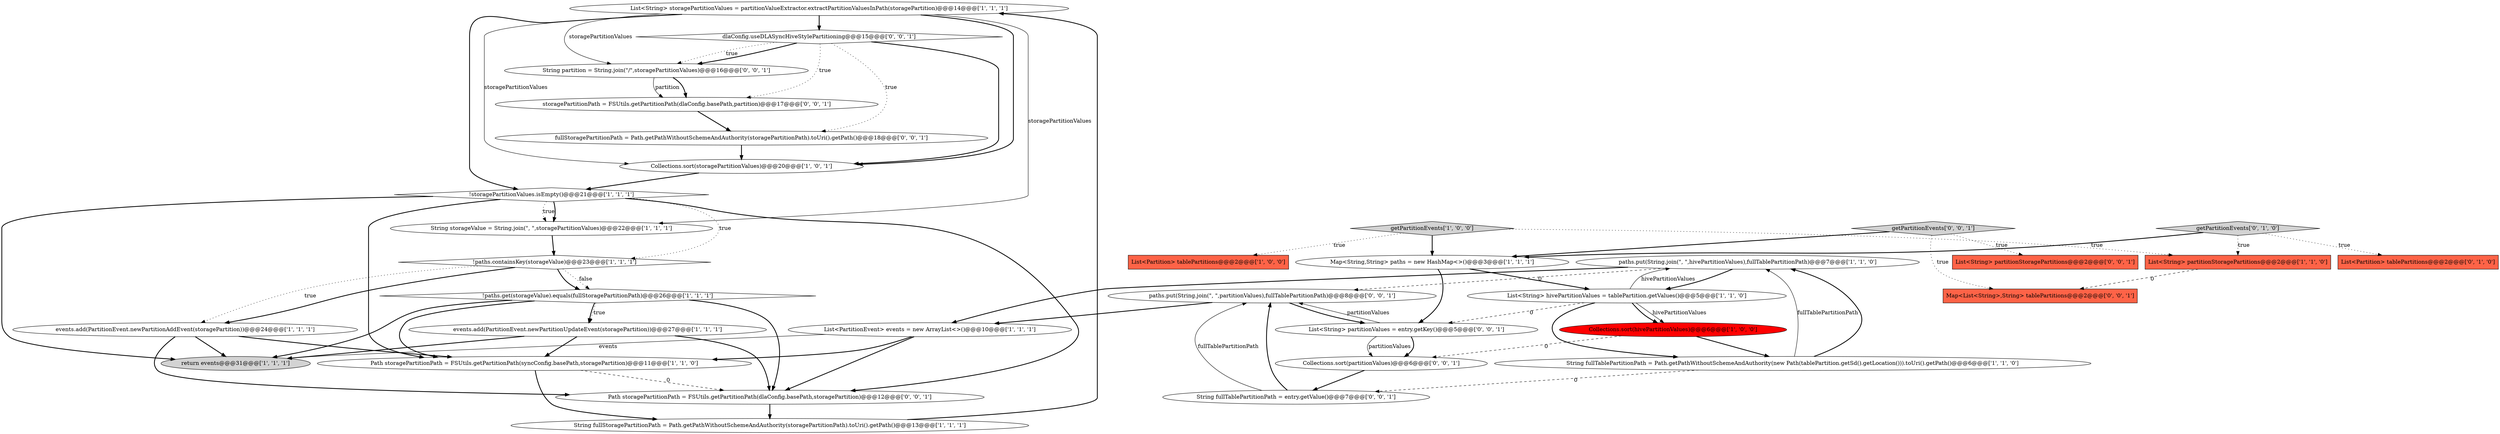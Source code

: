 digraph {
11 [style = filled, label = "List<String> storagePartitionValues = partitionValueExtractor.extractPartitionValuesInPath(storagePartition)@@@14@@@['1', '1', '1']", fillcolor = white, shape = ellipse image = "AAA0AAABBB1BBB"];
19 [style = filled, label = "events.add(PartitionEvent.newPartitionAddEvent(storagePartition))@@@24@@@['1', '1', '1']", fillcolor = white, shape = ellipse image = "AAA0AAABBB1BBB"];
14 [style = filled, label = "String fullTablePartitionPath = Path.getPathWithoutSchemeAndAuthority(new Path(tablePartition.getSd().getLocation())).toUri().getPath()@@@6@@@['1', '1', '0']", fillcolor = white, shape = ellipse image = "AAA0AAABBB1BBB"];
9 [style = filled, label = "List<PartitionEvent> events = new ArrayList<>()@@@10@@@['1', '1', '1']", fillcolor = white, shape = ellipse image = "AAA0AAABBB1BBB"];
24 [style = filled, label = "Map<List<String>,String> tablePartitions@@@2@@@['0', '0', '1']", fillcolor = tomato, shape = box image = "AAA0AAABBB3BBB"];
2 [style = filled, label = "List<Partition> tablePartitions@@@2@@@['1', '0', '0']", fillcolor = tomato, shape = box image = "AAA0AAABBB1BBB"];
15 [style = filled, label = "getPartitionEvents['1', '0', '0']", fillcolor = lightgray, shape = diamond image = "AAA0AAABBB1BBB"];
30 [style = filled, label = "getPartitionEvents['0', '0', '1']", fillcolor = lightgray, shape = diamond image = "AAA0AAABBB3BBB"];
1 [style = filled, label = "Collections.sort(storagePartitionValues)@@@20@@@['1', '0', '1']", fillcolor = white, shape = ellipse image = "AAA0AAABBB1BBB"];
26 [style = filled, label = "dlaConfig.useDLASyncHiveStylePartitioning@@@15@@@['0', '0', '1']", fillcolor = white, shape = diamond image = "AAA0AAABBB3BBB"];
4 [style = filled, label = "paths.put(String.join(\", \",hivePartitionValues),fullTablePartitionPath)@@@7@@@['1', '1', '0']", fillcolor = white, shape = ellipse image = "AAA0AAABBB1BBB"];
28 [style = filled, label = "Path storagePartitionPath = FSUtils.getPartitionPath(dlaConfig.basePath,storagePartition)@@@12@@@['0', '0', '1']", fillcolor = white, shape = ellipse image = "AAA0AAABBB3BBB"];
20 [style = filled, label = "List<Partition> tablePartitions@@@2@@@['0', '1', '0']", fillcolor = tomato, shape = box image = "AAA0AAABBB2BBB"];
6 [style = filled, label = "String storageValue = String.join(\", \",storagePartitionValues)@@@22@@@['1', '1', '1']", fillcolor = white, shape = ellipse image = "AAA0AAABBB1BBB"];
27 [style = filled, label = "paths.put(String.join(\", \",partitionValues),fullTablePartitionPath)@@@8@@@['0', '0', '1']", fillcolor = white, shape = ellipse image = "AAA0AAABBB3BBB"];
18 [style = filled, label = "List<String> hivePartitionValues = tablePartition.getValues()@@@5@@@['1', '1', '0']", fillcolor = white, shape = ellipse image = "AAA0AAABBB1BBB"];
13 [style = filled, label = "String fullStoragePartitionPath = Path.getPathWithoutSchemeAndAuthority(storagePartitionPath).toUri().getPath()@@@13@@@['1', '1', '1']", fillcolor = white, shape = ellipse image = "AAA0AAABBB1BBB"];
23 [style = filled, label = "List<String> partitionStoragePartitions@@@2@@@['0', '0', '1']", fillcolor = tomato, shape = box image = "AAA0AAABBB3BBB"];
22 [style = filled, label = "Collections.sort(partitionValues)@@@6@@@['0', '0', '1']", fillcolor = white, shape = ellipse image = "AAA0AAABBB3BBB"];
32 [style = filled, label = "fullStoragePartitionPath = Path.getPathWithoutSchemeAndAuthority(storagePartitionPath).toUri().getPath()@@@18@@@['0', '0', '1']", fillcolor = white, shape = ellipse image = "AAA0AAABBB3BBB"];
33 [style = filled, label = "String partition = String.join(\"/\",storagePartitionValues)@@@16@@@['0', '0', '1']", fillcolor = white, shape = ellipse image = "AAA0AAABBB3BBB"];
12 [style = filled, label = "List<String> partitionStoragePartitions@@@2@@@['1', '1', '0']", fillcolor = tomato, shape = box image = "AAA0AAABBB1BBB"];
21 [style = filled, label = "getPartitionEvents['0', '1', '0']", fillcolor = lightgray, shape = diamond image = "AAA0AAABBB2BBB"];
10 [style = filled, label = "return events@@@31@@@['1', '1', '1']", fillcolor = lightgray, shape = ellipse image = "AAA0AAABBB1BBB"];
31 [style = filled, label = "String fullTablePartitionPath = entry.getValue()@@@7@@@['0', '0', '1']", fillcolor = white, shape = ellipse image = "AAA0AAABBB3BBB"];
16 [style = filled, label = "!paths.get(storageValue).equals(fullStoragePartitionPath)@@@26@@@['1', '1', '1']", fillcolor = white, shape = diamond image = "AAA0AAABBB1BBB"];
3 [style = filled, label = "Map<String,String> paths = new HashMap<>()@@@3@@@['1', '1', '1']", fillcolor = white, shape = ellipse image = "AAA0AAABBB1BBB"];
7 [style = filled, label = "events.add(PartitionEvent.newPartitionUpdateEvent(storagePartition))@@@27@@@['1', '1', '1']", fillcolor = white, shape = ellipse image = "AAA0AAABBB1BBB"];
5 [style = filled, label = "!storagePartitionValues.isEmpty()@@@21@@@['1', '1', '1']", fillcolor = white, shape = diamond image = "AAA0AAABBB1BBB"];
25 [style = filled, label = "List<String> partitionValues = entry.getKey()@@@5@@@['0', '0', '1']", fillcolor = white, shape = ellipse image = "AAA0AAABBB3BBB"];
17 [style = filled, label = "Path storagePartitionPath = FSUtils.getPartitionPath(syncConfig.basePath,storagePartition)@@@11@@@['1', '1', '0']", fillcolor = white, shape = ellipse image = "AAA0AAABBB1BBB"];
8 [style = filled, label = "!paths.containsKey(storageValue)@@@23@@@['1', '1', '1']", fillcolor = white, shape = diamond image = "AAA0AAABBB1BBB"];
0 [style = filled, label = "Collections.sort(hivePartitionValues)@@@6@@@['1', '0', '0']", fillcolor = red, shape = ellipse image = "AAA1AAABBB1BBB"];
29 [style = filled, label = "storagePartitionPath = FSUtils.getPartitionPath(dlaConfig.basePath,partition)@@@17@@@['0', '0', '1']", fillcolor = white, shape = ellipse image = "AAA0AAABBB3BBB"];
1->5 [style = bold, label=""];
4->9 [style = bold, label=""];
5->10 [style = bold, label=""];
8->16 [style = bold, label=""];
21->12 [style = dotted, label="true"];
7->17 [style = bold, label=""];
18->0 [style = solid, label="hivePartitionValues"];
11->6 [style = solid, label="storagePartitionValues"];
21->20 [style = dotted, label="true"];
26->33 [style = dotted, label="true"];
25->22 [style = bold, label=""];
30->24 [style = dotted, label="true"];
11->1 [style = bold, label=""];
16->10 [style = bold, label=""];
7->10 [style = bold, label=""];
8->19 [style = bold, label=""];
3->25 [style = bold, label=""];
11->1 [style = solid, label="storagePartitionValues"];
15->2 [style = dotted, label="true"];
26->1 [style = bold, label=""];
27->9 [style = bold, label=""];
16->7 [style = bold, label=""];
25->22 [style = solid, label="partitionValues"];
22->31 [style = bold, label=""];
5->6 [style = dotted, label="true"];
4->27 [style = dashed, label="0"];
9->17 [style = bold, label=""];
19->10 [style = bold, label=""];
4->18 [style = bold, label=""];
28->13 [style = bold, label=""];
19->17 [style = bold, label=""];
16->17 [style = bold, label=""];
25->27 [style = solid, label="partitionValues"];
11->33 [style = solid, label="storagePartitionValues"];
5->28 [style = bold, label=""];
15->3 [style = bold, label=""];
5->17 [style = bold, label=""];
13->11 [style = bold, label=""];
0->22 [style = dashed, label="0"];
3->18 [style = bold, label=""];
33->29 [style = bold, label=""];
9->28 [style = bold, label=""];
17->28 [style = dashed, label="0"];
16->7 [style = dotted, label="true"];
11->26 [style = bold, label=""];
11->5 [style = bold, label=""];
9->10 [style = solid, label="events"];
0->14 [style = bold, label=""];
31->27 [style = solid, label="fullTablePartitionPath"];
33->29 [style = solid, label="partition"];
5->6 [style = bold, label=""];
16->28 [style = bold, label=""];
31->27 [style = bold, label=""];
7->28 [style = bold, label=""];
30->3 [style = bold, label=""];
14->4 [style = solid, label="fullTablePartitionPath"];
26->32 [style = dotted, label="true"];
29->32 [style = bold, label=""];
12->24 [style = dashed, label="0"];
32->1 [style = bold, label=""];
18->4 [style = solid, label="hivePartitionValues"];
6->8 [style = bold, label=""];
30->23 [style = dotted, label="true"];
15->12 [style = dotted, label="true"];
26->29 [style = dotted, label="true"];
17->13 [style = bold, label=""];
19->28 [style = bold, label=""];
5->8 [style = dotted, label="true"];
26->33 [style = bold, label=""];
18->14 [style = bold, label=""];
18->0 [style = bold, label=""];
27->25 [style = bold, label=""];
8->16 [style = dotted, label="false"];
18->25 [style = dashed, label="0"];
8->19 [style = dotted, label="true"];
21->3 [style = bold, label=""];
14->4 [style = bold, label=""];
14->31 [style = dashed, label="0"];
}
